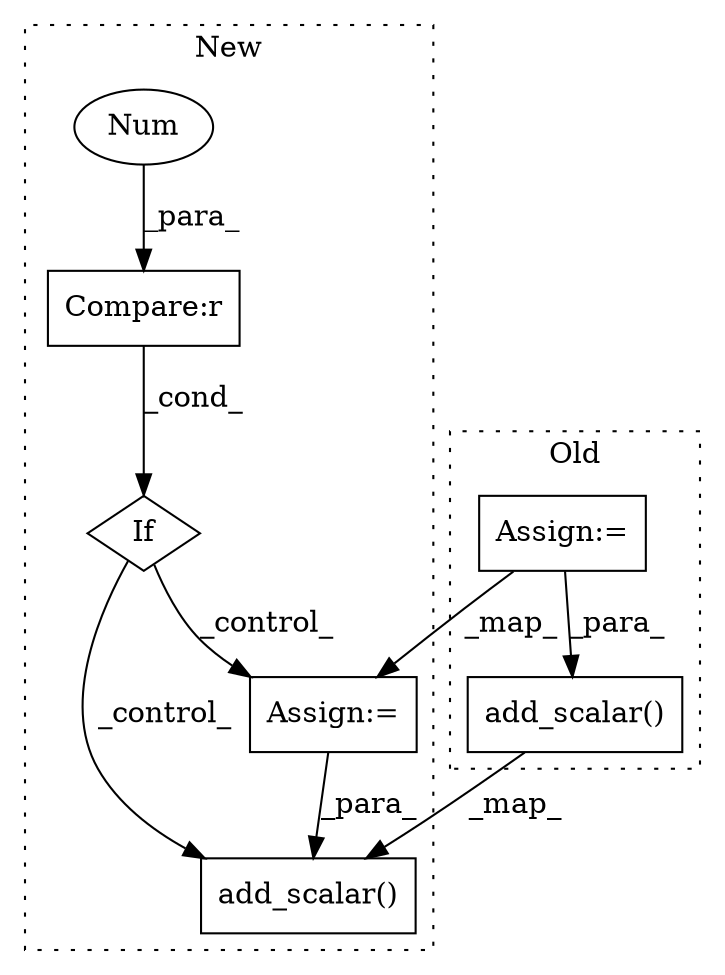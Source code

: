 digraph G {
subgraph cluster0 {
1 [label="add_scalar()" a="75" s="6370,6447" l="26,1" shape="box"];
6 [label="Assign:=" a="68" s="6283" l="3" shape="box"];
label = "Old";
style="dotted";
}
subgraph cluster1 {
2 [label="add_scalar()" a="75" s="6922,6999" l="26,1" shape="box"];
3 [label="If" a="96" s="6775" l="3" shape="diamond"];
4 [label="Compare:r" a="40" s="6778" l="14" shape="box"];
5 [label="Num" a="76" s="6791" l="1" shape="ellipse"];
7 [label="Assign:=" a="68" s="6831" l="3" shape="box"];
label = "New";
style="dotted";
}
1 -> 2 [label="_map_"];
3 -> 2 [label="_control_"];
3 -> 7 [label="_control_"];
4 -> 3 [label="_cond_"];
5 -> 4 [label="_para_"];
6 -> 7 [label="_map_"];
6 -> 1 [label="_para_"];
7 -> 2 [label="_para_"];
}